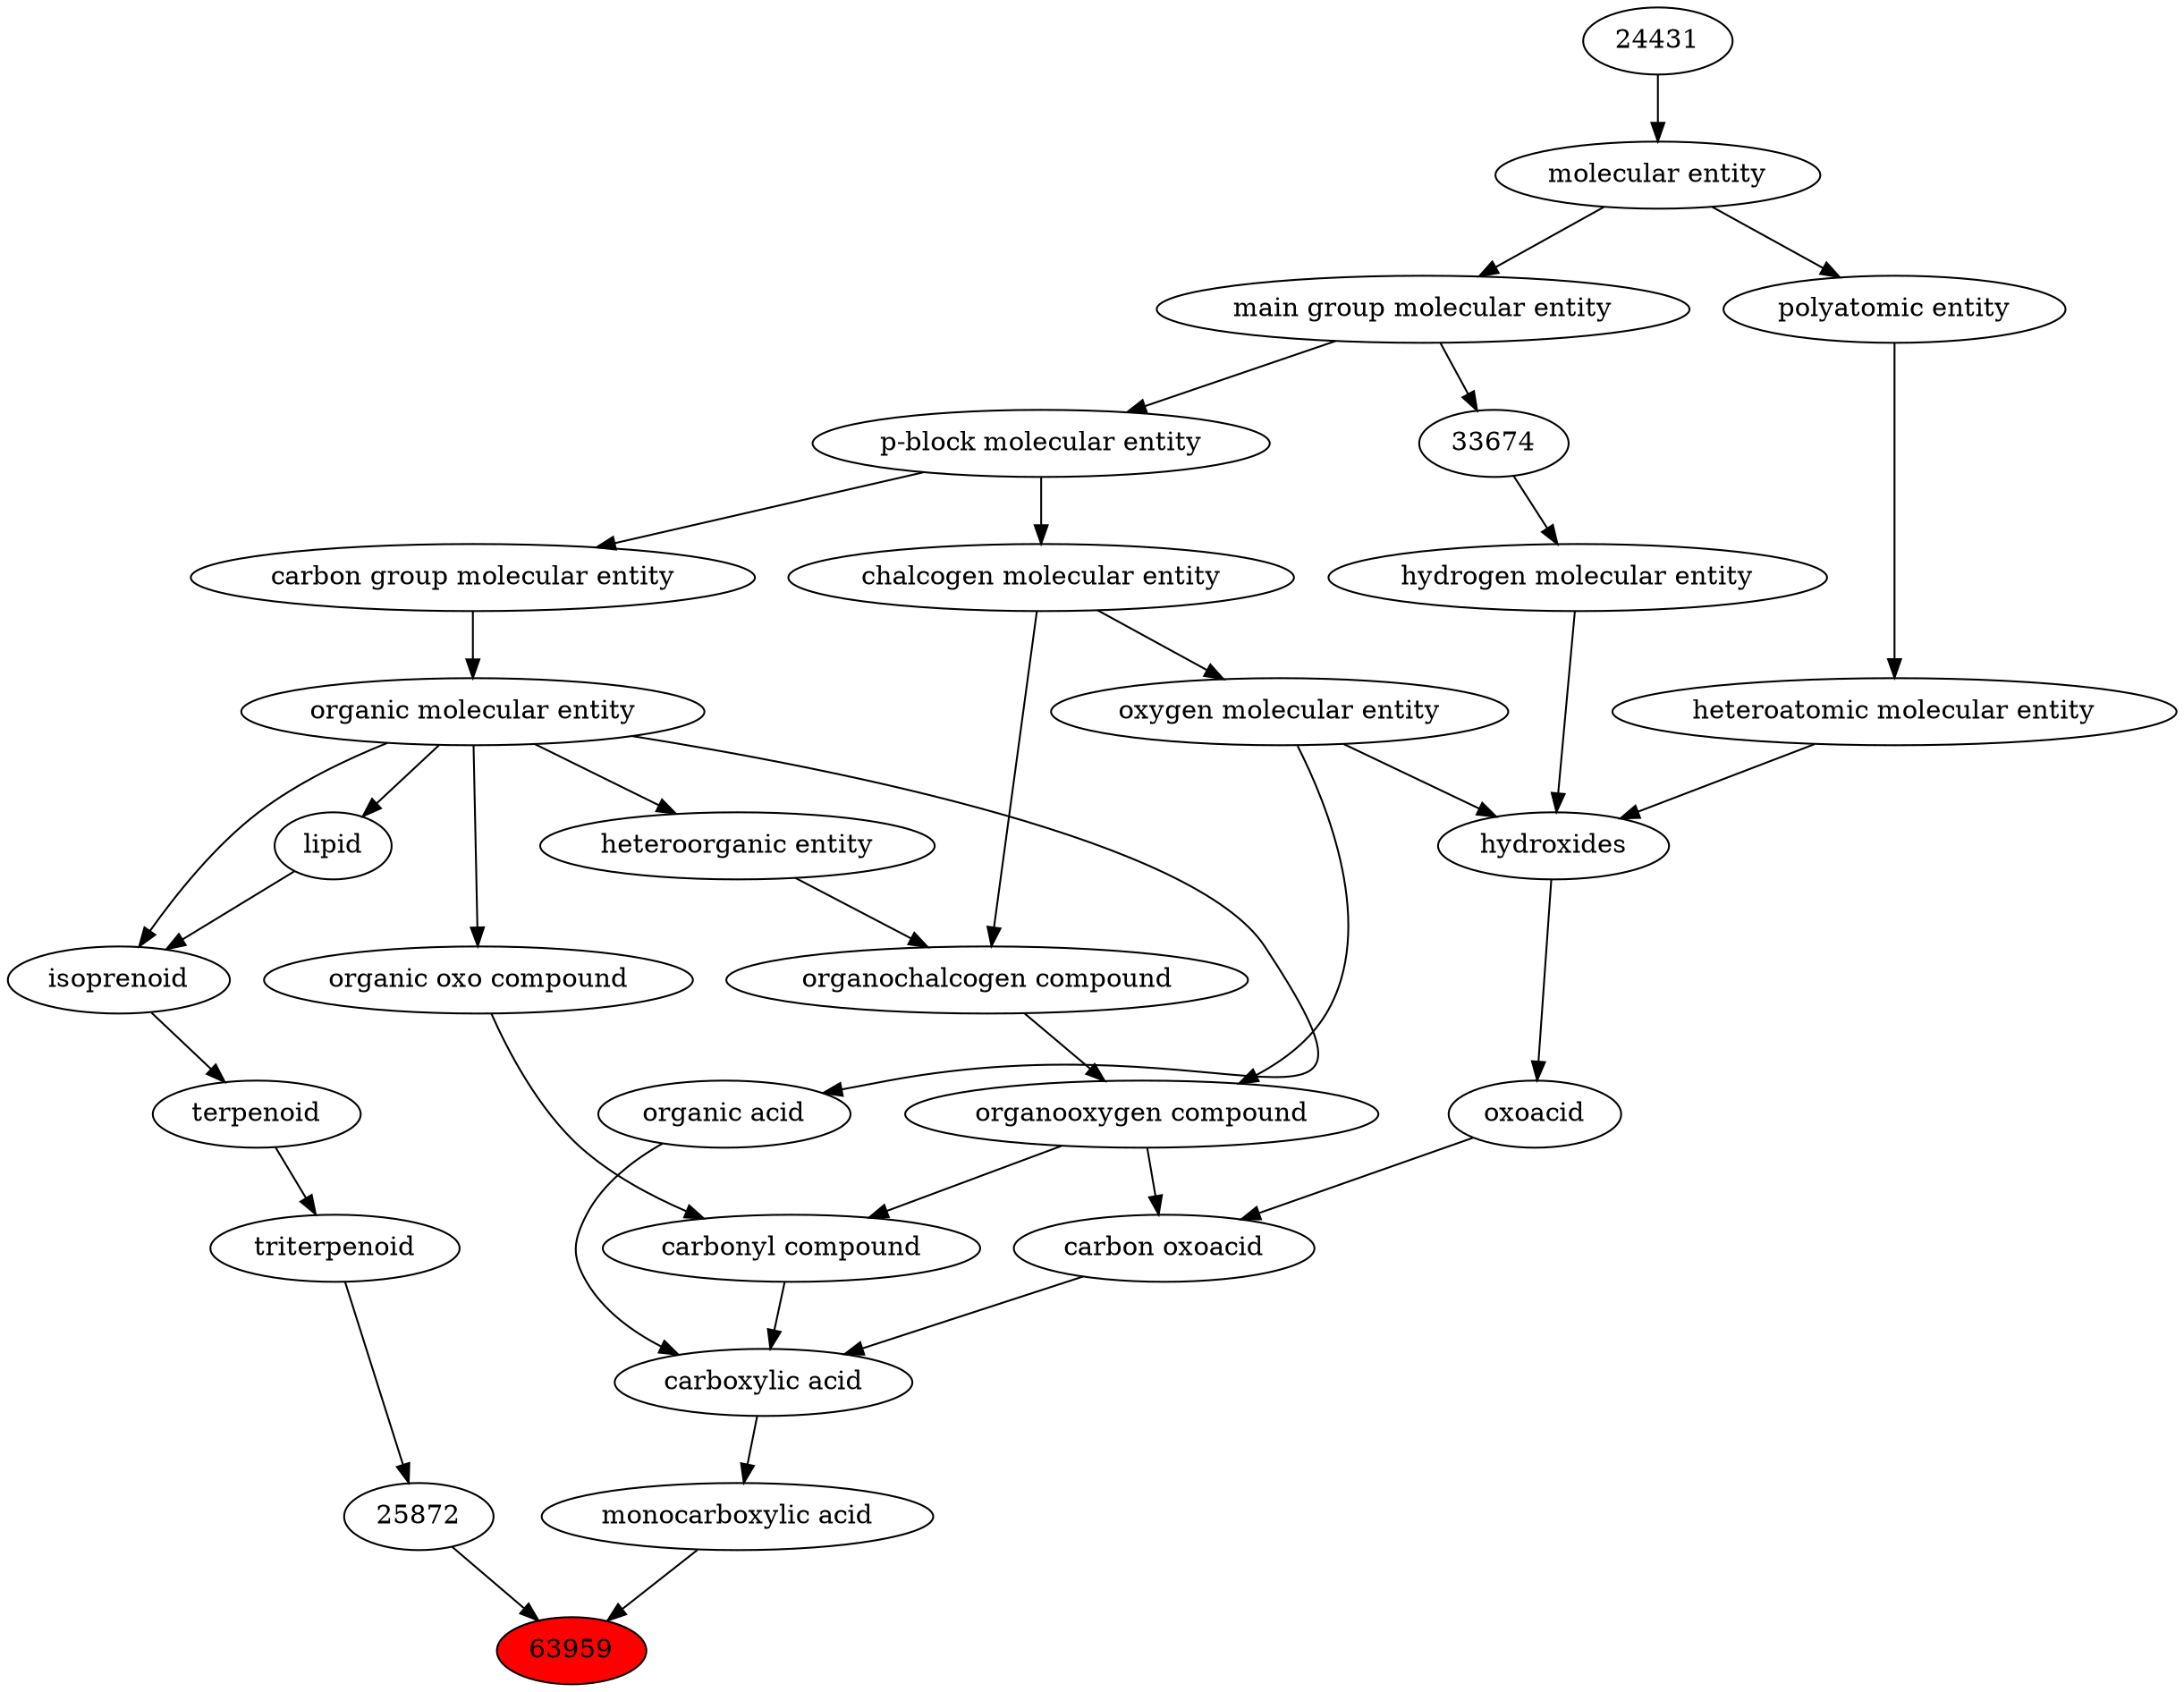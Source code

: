 digraph tree{ 
63959 [label="63959" fillcolor=red style=filled]
25872 -> 63959
25384 -> 63959
25872 [label="25872"]
36615 -> 25872
25384 [label="monocarboxylic acid"]
33575 -> 25384
36615 [label="triterpenoid"]
26873 -> 36615
33575 [label="carboxylic acid"]
36586 -> 33575
35605 -> 33575
64709 -> 33575
26873 [label="terpenoid"]
24913 -> 26873
36586 [label="carbonyl compound"]
36587 -> 36586
36963 -> 36586
35605 [label="carbon oxoacid"]
24833 -> 35605
36963 -> 35605
64709 [label="organic acid"]
50860 -> 64709
24913 [label="isoprenoid"]
18059 -> 24913
50860 -> 24913
36587 [label="organic oxo compound"]
50860 -> 36587
36963 [label="organooxygen compound"]
36962 -> 36963
25806 -> 36963
24833 [label="oxoacid"]
24651 -> 24833
50860 [label="organic molecular entity"]
33582 -> 50860
18059 [label="lipid"]
50860 -> 18059
36962 [label="organochalcogen compound"]
33285 -> 36962
33304 -> 36962
25806 [label="oxygen molecular entity"]
33304 -> 25806
24651 [label="hydroxides"]
25806 -> 24651
33608 -> 24651
37577 -> 24651
33582 [label="carbon group molecular entity"]
33675 -> 33582
33285 [label="heteroorganic entity"]
50860 -> 33285
33304 [label="chalcogen molecular entity"]
33675 -> 33304
33608 [label="hydrogen molecular entity"]
33674 -> 33608
37577 [label="heteroatomic molecular entity"]
36357 -> 37577
33675 [label="p-block molecular entity"]
33579 -> 33675
33674 [label="33674"]
33579 -> 33674
36357 [label="polyatomic entity"]
23367 -> 36357
33579 [label="main group molecular entity"]
23367 -> 33579
23367 [label="molecular entity"]
24431 -> 23367
24431 [label="24431"]
}